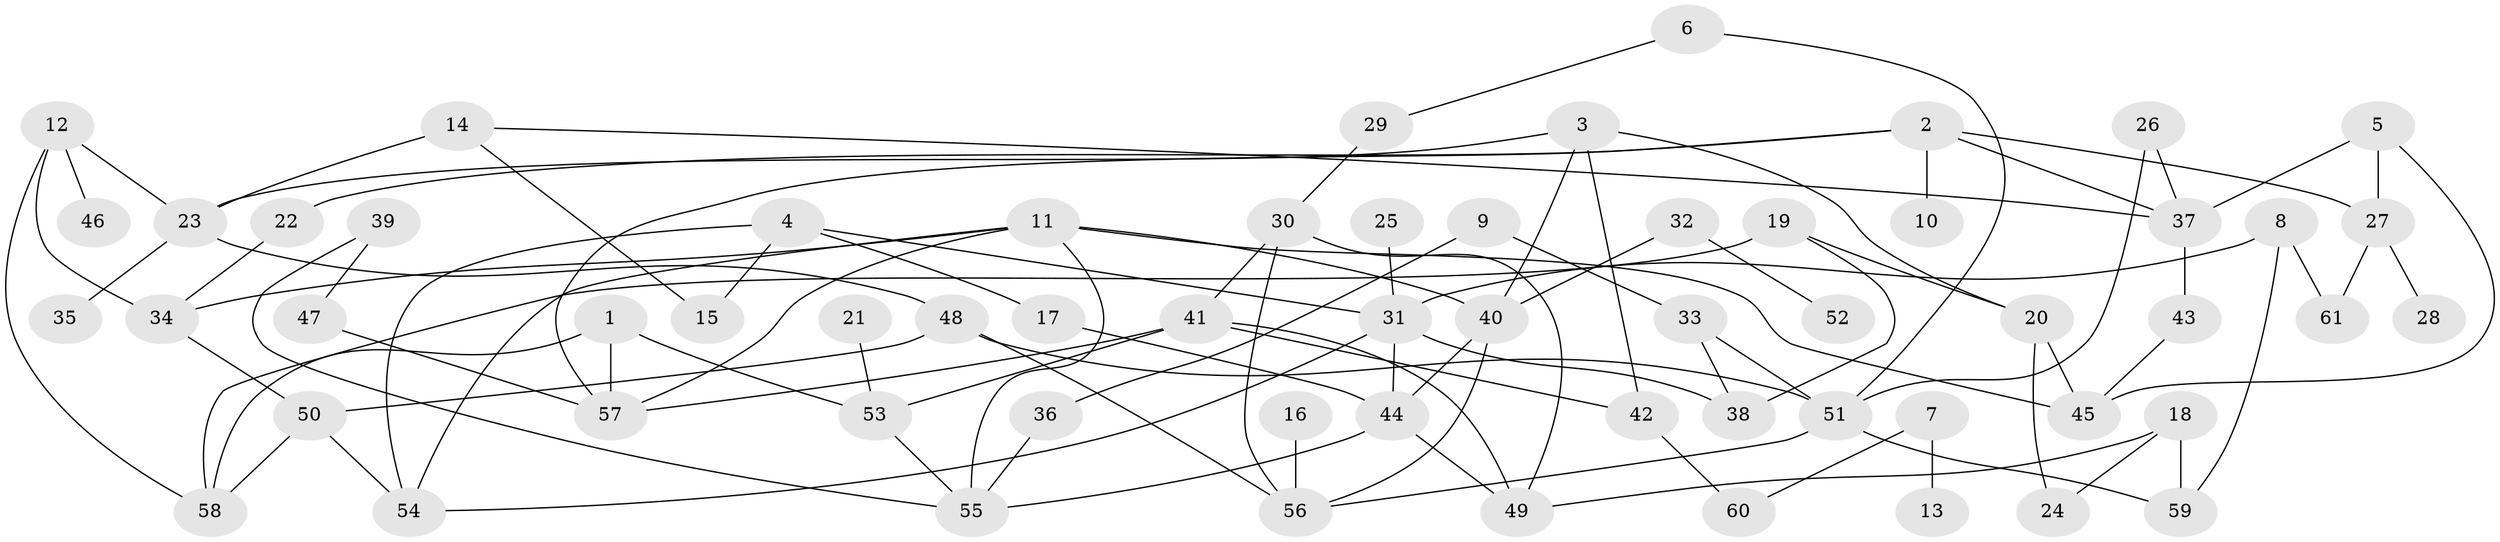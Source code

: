 // coarse degree distribution, {5: 0.16216216216216217, 6: 0.10810810810810811, 3: 0.16216216216216217, 1: 0.16216216216216217, 4: 0.1891891891891892, 2: 0.13513513513513514, 9: 0.02702702702702703, 7: 0.02702702702702703, 8: 0.02702702702702703}
// Generated by graph-tools (version 1.1) at 2025/23/03/03/25 07:23:28]
// undirected, 61 vertices, 95 edges
graph export_dot {
graph [start="1"]
  node [color=gray90,style=filled];
  1;
  2;
  3;
  4;
  5;
  6;
  7;
  8;
  9;
  10;
  11;
  12;
  13;
  14;
  15;
  16;
  17;
  18;
  19;
  20;
  21;
  22;
  23;
  24;
  25;
  26;
  27;
  28;
  29;
  30;
  31;
  32;
  33;
  34;
  35;
  36;
  37;
  38;
  39;
  40;
  41;
  42;
  43;
  44;
  45;
  46;
  47;
  48;
  49;
  50;
  51;
  52;
  53;
  54;
  55;
  56;
  57;
  58;
  59;
  60;
  61;
  1 -- 53;
  1 -- 57;
  1 -- 58;
  2 -- 10;
  2 -- 22;
  2 -- 27;
  2 -- 37;
  2 -- 57;
  3 -- 20;
  3 -- 23;
  3 -- 40;
  3 -- 42;
  4 -- 15;
  4 -- 17;
  4 -- 31;
  4 -- 54;
  5 -- 27;
  5 -- 37;
  5 -- 45;
  6 -- 29;
  6 -- 51;
  7 -- 13;
  7 -- 60;
  8 -- 31;
  8 -- 59;
  8 -- 61;
  9 -- 33;
  9 -- 36;
  11 -- 34;
  11 -- 40;
  11 -- 45;
  11 -- 54;
  11 -- 55;
  11 -- 57;
  12 -- 23;
  12 -- 34;
  12 -- 46;
  12 -- 58;
  14 -- 15;
  14 -- 23;
  14 -- 37;
  16 -- 56;
  17 -- 44;
  18 -- 24;
  18 -- 49;
  18 -- 59;
  19 -- 20;
  19 -- 38;
  19 -- 58;
  20 -- 24;
  20 -- 45;
  21 -- 53;
  22 -- 34;
  23 -- 35;
  23 -- 48;
  25 -- 31;
  26 -- 37;
  26 -- 51;
  27 -- 28;
  27 -- 61;
  29 -- 30;
  30 -- 41;
  30 -- 49;
  30 -- 56;
  31 -- 38;
  31 -- 44;
  31 -- 54;
  32 -- 40;
  32 -- 52;
  33 -- 38;
  33 -- 51;
  34 -- 50;
  36 -- 55;
  37 -- 43;
  39 -- 47;
  39 -- 55;
  40 -- 44;
  40 -- 56;
  41 -- 42;
  41 -- 49;
  41 -- 53;
  41 -- 57;
  42 -- 60;
  43 -- 45;
  44 -- 49;
  44 -- 55;
  47 -- 57;
  48 -- 50;
  48 -- 51;
  48 -- 56;
  50 -- 54;
  50 -- 58;
  51 -- 56;
  51 -- 59;
  53 -- 55;
}
